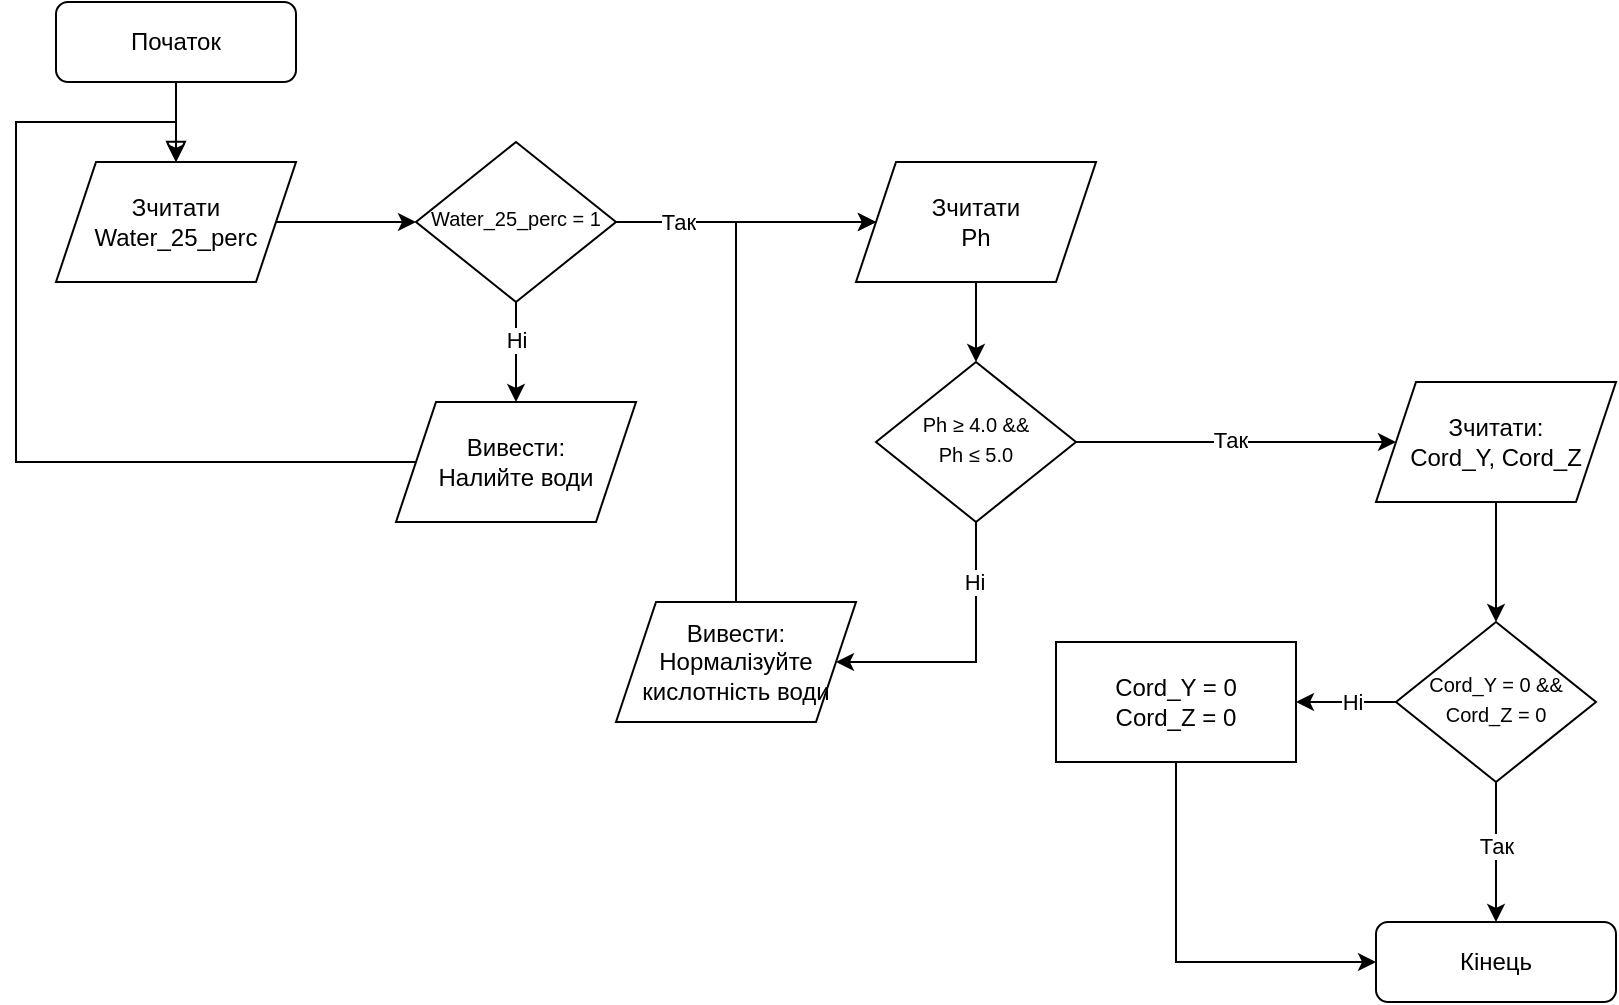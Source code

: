 <mxfile version="25.0.3" pages="2">
  <diagram id="C5RBs43oDa-KdzZeNtuy" name="Calibrate_System">
    <mxGraphModel dx="1227" dy="913" grid="1" gridSize="10" guides="1" tooltips="1" connect="1" arrows="1" fold="1" page="1" pageScale="1" pageWidth="827" pageHeight="1169" math="0" shadow="0">
      <root>
        <mxCell id="WIyWlLk6GJQsqaUBKTNV-0" />
        <mxCell id="WIyWlLk6GJQsqaUBKTNV-1" parent="WIyWlLk6GJQsqaUBKTNV-0" />
        <mxCell id="WIyWlLk6GJQsqaUBKTNV-2" value="" style="rounded=0;html=1;jettySize=auto;orthogonalLoop=1;fontSize=11;endArrow=block;endFill=0;endSize=8;strokeWidth=1;shadow=0;labelBackgroundColor=none;edgeStyle=orthogonalEdgeStyle;entryX=0.5;entryY=0;entryDx=0;entryDy=0;" parent="WIyWlLk6GJQsqaUBKTNV-1" source="WIyWlLk6GJQsqaUBKTNV-3" target="rbnqmoXSe52M66sOn6CC-0" edge="1">
          <mxGeometry relative="1" as="geometry">
            <mxPoint x="100" y="130" as="targetPoint" />
          </mxGeometry>
        </mxCell>
        <mxCell id="WIyWlLk6GJQsqaUBKTNV-3" value="Початок" style="rounded=1;whiteSpace=wrap;html=1;fontSize=12;glass=0;strokeWidth=1;shadow=0;" parent="WIyWlLk6GJQsqaUBKTNV-1" vertex="1">
          <mxGeometry x="40" y="40" width="120" height="40" as="geometry" />
        </mxCell>
        <mxCell id="WIyWlLk6GJQsqaUBKTNV-7" value="&lt;div&gt;Кінець&lt;/div&gt;" style="rounded=1;whiteSpace=wrap;html=1;fontSize=12;glass=0;strokeWidth=1;shadow=0;" parent="WIyWlLk6GJQsqaUBKTNV-1" vertex="1">
          <mxGeometry x="700" y="500" width="120" height="40" as="geometry" />
        </mxCell>
        <mxCell id="rbnqmoXSe52M66sOn6CC-3" value="" style="edgeStyle=orthogonalEdgeStyle;rounded=0;orthogonalLoop=1;jettySize=auto;html=1;" edge="1" parent="WIyWlLk6GJQsqaUBKTNV-1" source="WIyWlLk6GJQsqaUBKTNV-10" target="rbnqmoXSe52M66sOn6CC-2">
          <mxGeometry relative="1" as="geometry" />
        </mxCell>
        <mxCell id="rbnqmoXSe52M66sOn6CC-5" value="Ні" style="edgeLabel;html=1;align=center;verticalAlign=middle;resizable=0;points=[];" vertex="1" connectable="0" parent="rbnqmoXSe52M66sOn6CC-3">
          <mxGeometry x="-0.246" relative="1" as="geometry">
            <mxPoint as="offset" />
          </mxGeometry>
        </mxCell>
        <mxCell id="rbnqmoXSe52M66sOn6CC-12" style="edgeStyle=orthogonalEdgeStyle;rounded=0;orthogonalLoop=1;jettySize=auto;html=1;entryX=0;entryY=0.5;entryDx=0;entryDy=0;" edge="1" parent="WIyWlLk6GJQsqaUBKTNV-1" source="WIyWlLk6GJQsqaUBKTNV-10" target="rbnqmoXSe52M66sOn6CC-6">
          <mxGeometry relative="1" as="geometry" />
        </mxCell>
        <mxCell id="rbnqmoXSe52M66sOn6CC-14" value="Так" style="edgeLabel;html=1;align=center;verticalAlign=middle;resizable=0;points=[];" vertex="1" connectable="0" parent="rbnqmoXSe52M66sOn6CC-12">
          <mxGeometry x="-0.069" relative="1" as="geometry">
            <mxPoint x="-30" as="offset" />
          </mxGeometry>
        </mxCell>
        <mxCell id="WIyWlLk6GJQsqaUBKTNV-10" value="&lt;font style=&quot;font-size: 10px;&quot;&gt;Water_25_perc = 1&lt;/font&gt;" style="rhombus;whiteSpace=wrap;html=1;shadow=0;fontFamily=Helvetica;fontSize=12;align=center;strokeWidth=1;spacing=6;spacingTop=-4;" parent="WIyWlLk6GJQsqaUBKTNV-1" vertex="1">
          <mxGeometry x="220" y="110" width="100" height="80" as="geometry" />
        </mxCell>
        <mxCell id="rbnqmoXSe52M66sOn6CC-1" style="edgeStyle=orthogonalEdgeStyle;rounded=0;orthogonalLoop=1;jettySize=auto;html=1;entryX=0;entryY=0.5;entryDx=0;entryDy=0;" edge="1" parent="WIyWlLk6GJQsqaUBKTNV-1" source="rbnqmoXSe52M66sOn6CC-0" target="WIyWlLk6GJQsqaUBKTNV-10">
          <mxGeometry relative="1" as="geometry" />
        </mxCell>
        <mxCell id="rbnqmoXSe52M66sOn6CC-0" value="Зчитати&lt;div&gt;Water_25_perc&lt;/div&gt;" style="shape=parallelogram;perimeter=parallelogramPerimeter;whiteSpace=wrap;html=1;fixedSize=1;" vertex="1" parent="WIyWlLk6GJQsqaUBKTNV-1">
          <mxGeometry x="40" y="120" width="120" height="60" as="geometry" />
        </mxCell>
        <mxCell id="rbnqmoXSe52M66sOn6CC-4" style="edgeStyle=orthogonalEdgeStyle;rounded=0;orthogonalLoop=1;jettySize=auto;html=1;" edge="1" parent="WIyWlLk6GJQsqaUBKTNV-1" source="rbnqmoXSe52M66sOn6CC-2">
          <mxGeometry relative="1" as="geometry">
            <mxPoint x="100" y="120" as="targetPoint" />
            <Array as="points">
              <mxPoint x="20" y="270" />
              <mxPoint x="20" y="100" />
              <mxPoint x="100" y="100" />
            </Array>
          </mxGeometry>
        </mxCell>
        <mxCell id="rbnqmoXSe52M66sOn6CC-2" value="Вивести:&lt;div&gt;Налийте води&lt;/div&gt;" style="shape=parallelogram;perimeter=parallelogramPerimeter;whiteSpace=wrap;html=1;fixedSize=1;" vertex="1" parent="WIyWlLk6GJQsqaUBKTNV-1">
          <mxGeometry x="210" y="240" width="120" height="60" as="geometry" />
        </mxCell>
        <mxCell id="rbnqmoXSe52M66sOn6CC-15" value="" style="edgeStyle=orthogonalEdgeStyle;rounded=0;orthogonalLoop=1;jettySize=auto;html=1;" edge="1" parent="WIyWlLk6GJQsqaUBKTNV-1" source="rbnqmoXSe52M66sOn6CC-6" target="rbnqmoXSe52M66sOn6CC-7">
          <mxGeometry relative="1" as="geometry" />
        </mxCell>
        <mxCell id="rbnqmoXSe52M66sOn6CC-6" value="Зчитати&lt;div&gt;Ph&lt;/div&gt;" style="shape=parallelogram;perimeter=parallelogramPerimeter;whiteSpace=wrap;html=1;fixedSize=1;" vertex="1" parent="WIyWlLk6GJQsqaUBKTNV-1">
          <mxGeometry x="440" y="120" width="120" height="60" as="geometry" />
        </mxCell>
        <mxCell id="rbnqmoXSe52M66sOn6CC-16" style="edgeStyle=orthogonalEdgeStyle;rounded=0;orthogonalLoop=1;jettySize=auto;html=1;entryX=1;entryY=0.5;entryDx=0;entryDy=0;" edge="1" parent="WIyWlLk6GJQsqaUBKTNV-1" source="rbnqmoXSe52M66sOn6CC-7" target="rbnqmoXSe52M66sOn6CC-8">
          <mxGeometry relative="1" as="geometry">
            <Array as="points">
              <mxPoint x="500" y="370" />
            </Array>
          </mxGeometry>
        </mxCell>
        <mxCell id="rbnqmoXSe52M66sOn6CC-17" value="Ні" style="edgeLabel;html=1;align=center;verticalAlign=middle;resizable=0;points=[];" vertex="1" connectable="0" parent="rbnqmoXSe52M66sOn6CC-16">
          <mxGeometry x="-0.58" y="-1" relative="1" as="geometry">
            <mxPoint as="offset" />
          </mxGeometry>
        </mxCell>
        <mxCell id="rbnqmoXSe52M66sOn6CC-19" style="edgeStyle=orthogonalEdgeStyle;rounded=0;orthogonalLoop=1;jettySize=auto;html=1;entryX=0;entryY=0.5;entryDx=0;entryDy=0;" edge="1" parent="WIyWlLk6GJQsqaUBKTNV-1" source="rbnqmoXSe52M66sOn6CC-7" target="rbnqmoXSe52M66sOn6CC-9">
          <mxGeometry relative="1" as="geometry" />
        </mxCell>
        <mxCell id="rbnqmoXSe52M66sOn6CC-20" value="Так" style="edgeLabel;html=1;align=center;verticalAlign=middle;resizable=0;points=[];" vertex="1" connectable="0" parent="rbnqmoXSe52M66sOn6CC-19">
          <mxGeometry x="-0.038" y="1" relative="1" as="geometry">
            <mxPoint as="offset" />
          </mxGeometry>
        </mxCell>
        <mxCell id="rbnqmoXSe52M66sOn6CC-7" value="&lt;span style=&quot;font-size: 10px;&quot;&gt;Ph&amp;nbsp;≥ 4.0 &amp;amp;&amp;amp;&lt;/span&gt;&lt;div&gt;&lt;span style=&quot;font-size: 10px;&quot;&gt;Ph&amp;nbsp;&lt;/span&gt;&lt;span style=&quot;background-color: initial; font-size: 10px;&quot;&gt;≤ 5.0&lt;/span&gt;&lt;/div&gt;" style="rhombus;whiteSpace=wrap;html=1;shadow=0;fontFamily=Helvetica;fontSize=12;align=center;strokeWidth=1;spacing=6;spacingTop=-4;" vertex="1" parent="WIyWlLk6GJQsqaUBKTNV-1">
          <mxGeometry x="450" y="220" width="100" height="80" as="geometry" />
        </mxCell>
        <mxCell id="rbnqmoXSe52M66sOn6CC-18" style="edgeStyle=orthogonalEdgeStyle;rounded=0;orthogonalLoop=1;jettySize=auto;html=1;entryX=0;entryY=0.5;entryDx=0;entryDy=0;" edge="1" parent="WIyWlLk6GJQsqaUBKTNV-1" source="rbnqmoXSe52M66sOn6CC-8" target="rbnqmoXSe52M66sOn6CC-6">
          <mxGeometry relative="1" as="geometry">
            <Array as="points">
              <mxPoint x="380" y="150" />
            </Array>
          </mxGeometry>
        </mxCell>
        <mxCell id="rbnqmoXSe52M66sOn6CC-8" value="Вивести:&lt;div&gt;Нормалізуйте кислотність води&lt;/div&gt;" style="shape=parallelogram;perimeter=parallelogramPerimeter;whiteSpace=wrap;html=1;fixedSize=1;" vertex="1" parent="WIyWlLk6GJQsqaUBKTNV-1">
          <mxGeometry x="320" y="340" width="120" height="60" as="geometry" />
        </mxCell>
        <mxCell id="rbnqmoXSe52M66sOn6CC-21" value="" style="edgeStyle=orthogonalEdgeStyle;rounded=0;orthogonalLoop=1;jettySize=auto;html=1;" edge="1" parent="WIyWlLk6GJQsqaUBKTNV-1" source="rbnqmoXSe52M66sOn6CC-9" target="rbnqmoXSe52M66sOn6CC-10">
          <mxGeometry relative="1" as="geometry" />
        </mxCell>
        <mxCell id="rbnqmoXSe52M66sOn6CC-9" value="Зчитати:&lt;div&gt;Cord_Y, Cord_Z&lt;/div&gt;" style="shape=parallelogram;perimeter=parallelogramPerimeter;whiteSpace=wrap;html=1;fixedSize=1;" vertex="1" parent="WIyWlLk6GJQsqaUBKTNV-1">
          <mxGeometry x="700" y="230" width="120" height="60" as="geometry" />
        </mxCell>
        <mxCell id="rbnqmoXSe52M66sOn6CC-22" value="" style="edgeStyle=orthogonalEdgeStyle;rounded=0;orthogonalLoop=1;jettySize=auto;html=1;" edge="1" parent="WIyWlLk6GJQsqaUBKTNV-1" source="rbnqmoXSe52M66sOn6CC-10" target="WIyWlLk6GJQsqaUBKTNV-7">
          <mxGeometry relative="1" as="geometry" />
        </mxCell>
        <mxCell id="rbnqmoXSe52M66sOn6CC-23" value="Так" style="edgeLabel;html=1;align=center;verticalAlign=middle;resizable=0;points=[];" vertex="1" connectable="0" parent="rbnqmoXSe52M66sOn6CC-22">
          <mxGeometry x="-0.088" relative="1" as="geometry">
            <mxPoint as="offset" />
          </mxGeometry>
        </mxCell>
        <mxCell id="rbnqmoXSe52M66sOn6CC-24" value="" style="edgeStyle=orthogonalEdgeStyle;rounded=0;orthogonalLoop=1;jettySize=auto;html=1;" edge="1" parent="WIyWlLk6GJQsqaUBKTNV-1" source="rbnqmoXSe52M66sOn6CC-10" target="rbnqmoXSe52M66sOn6CC-11">
          <mxGeometry relative="1" as="geometry" />
        </mxCell>
        <mxCell id="rbnqmoXSe52M66sOn6CC-25" value="Ні" style="edgeLabel;html=1;align=center;verticalAlign=middle;resizable=0;points=[];" vertex="1" connectable="0" parent="rbnqmoXSe52M66sOn6CC-24">
          <mxGeometry x="-0.11" relative="1" as="geometry">
            <mxPoint as="offset" />
          </mxGeometry>
        </mxCell>
        <mxCell id="rbnqmoXSe52M66sOn6CC-10" value="&lt;span style=&quot;font-size: 10px;&quot;&gt;Cord_Y = 0 &amp;amp;&amp;amp;&lt;/span&gt;&lt;div&gt;&lt;span style=&quot;font-size: 10px;&quot;&gt;Cord_Z = 0&lt;/span&gt;&lt;/div&gt;" style="rhombus;whiteSpace=wrap;html=1;shadow=0;fontFamily=Helvetica;fontSize=12;align=center;strokeWidth=1;spacing=6;spacingTop=-4;" vertex="1" parent="WIyWlLk6GJQsqaUBKTNV-1">
          <mxGeometry x="710" y="350" width="100" height="80" as="geometry" />
        </mxCell>
        <mxCell id="rbnqmoXSe52M66sOn6CC-26" style="edgeStyle=orthogonalEdgeStyle;rounded=0;orthogonalLoop=1;jettySize=auto;html=1;entryX=0;entryY=0.5;entryDx=0;entryDy=0;" edge="1" parent="WIyWlLk6GJQsqaUBKTNV-1" source="rbnqmoXSe52M66sOn6CC-11" target="WIyWlLk6GJQsqaUBKTNV-7">
          <mxGeometry relative="1" as="geometry">
            <Array as="points">
              <mxPoint x="600" y="520" />
            </Array>
          </mxGeometry>
        </mxCell>
        <mxCell id="rbnqmoXSe52M66sOn6CC-11" value="Cord_Y = 0&lt;div&gt;Cord_Z = 0&lt;/div&gt;" style="rounded=0;whiteSpace=wrap;html=1;" vertex="1" parent="WIyWlLk6GJQsqaUBKTNV-1">
          <mxGeometry x="540" y="360" width="120" height="60" as="geometry" />
        </mxCell>
      </root>
    </mxGraphModel>
  </diagram>
  <diagram id="IZKX3qqrUtlKAwd88h3L" name="Page-2">
    <mxGraphModel dx="1472" dy="1096" grid="1" gridSize="10" guides="1" tooltips="1" connect="1" arrows="1" fold="1" page="1" pageScale="1" pageWidth="850" pageHeight="1100" math="0" shadow="0">
      <root>
        <mxCell id="0" />
        <mxCell id="1" parent="0" />
      </root>
    </mxGraphModel>
  </diagram>
</mxfile>
